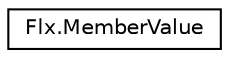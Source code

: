 digraph "Graphical Class Hierarchy"
{
 // LATEX_PDF_SIZE
  edge [fontname="Helvetica",fontsize="10",labelfontname="Helvetica",labelfontsize="10"];
  node [fontname="Helvetica",fontsize="10",shape=record];
  rankdir="LR";
  Node0 [label="Flx.MemberValue",height=0.2,width=0.4,color="black", fillcolor="white", style="filled",URL="$classFlx_1_1MemberValue.html",tooltip=" "];
}
